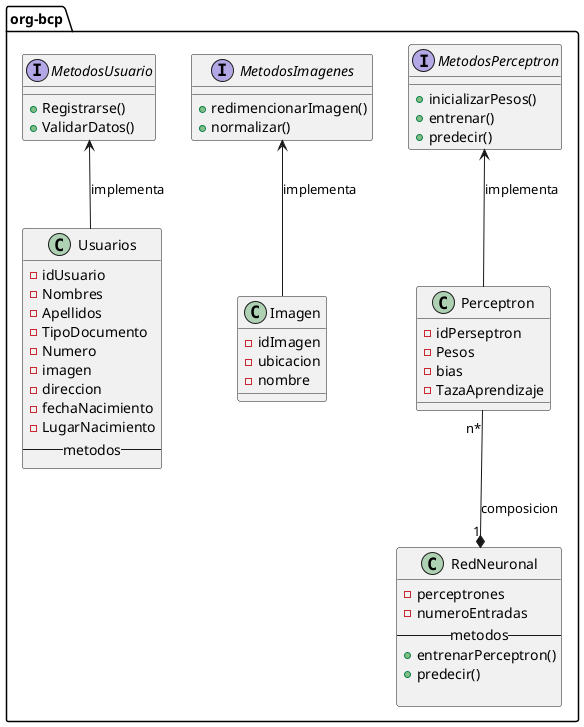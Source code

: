 @startuml
package "org-bcp" {
    class Usuarios {
        -idUsuario
        -Nombres
        -Apellidos
        -TipoDocumento
        -Numero
        -imagen
        -direccion
        -fechaNacimiento
        -LugarNacimiento
        --metodos--
    }
    class Perceptron {
        -idPerseptron
        -Pesos
        -bias
        -TazaAprendizaje
    }
    interface MetodosPerceptron {
        +inicializarPesos()
        +entrenar()
        +predecir()
    }
    class Imagen {
        -idImagen
        -ubicacion
        -nombre
    }
    interface MetodosImagenes {
        +redimencionarImagen()
        +normalizar()
    }
    class RedNeuronal {
            -perceptrones
            -numeroEntradas
            --metodos--
            +entrenarPerceptron()
            +predecir()

    }
    interface MetodosUsuario {
        +Registrarse()
        +ValidarDatos()
    }

    MetodosPerceptron <-- Perceptron: implementa
    MetodosImagenes <-- Imagen: implementa
    MetodosUsuario <-- Usuarios : implementa
    Perceptron "n*" --* "1" RedNeuronal : "composicion"

}
@enduml